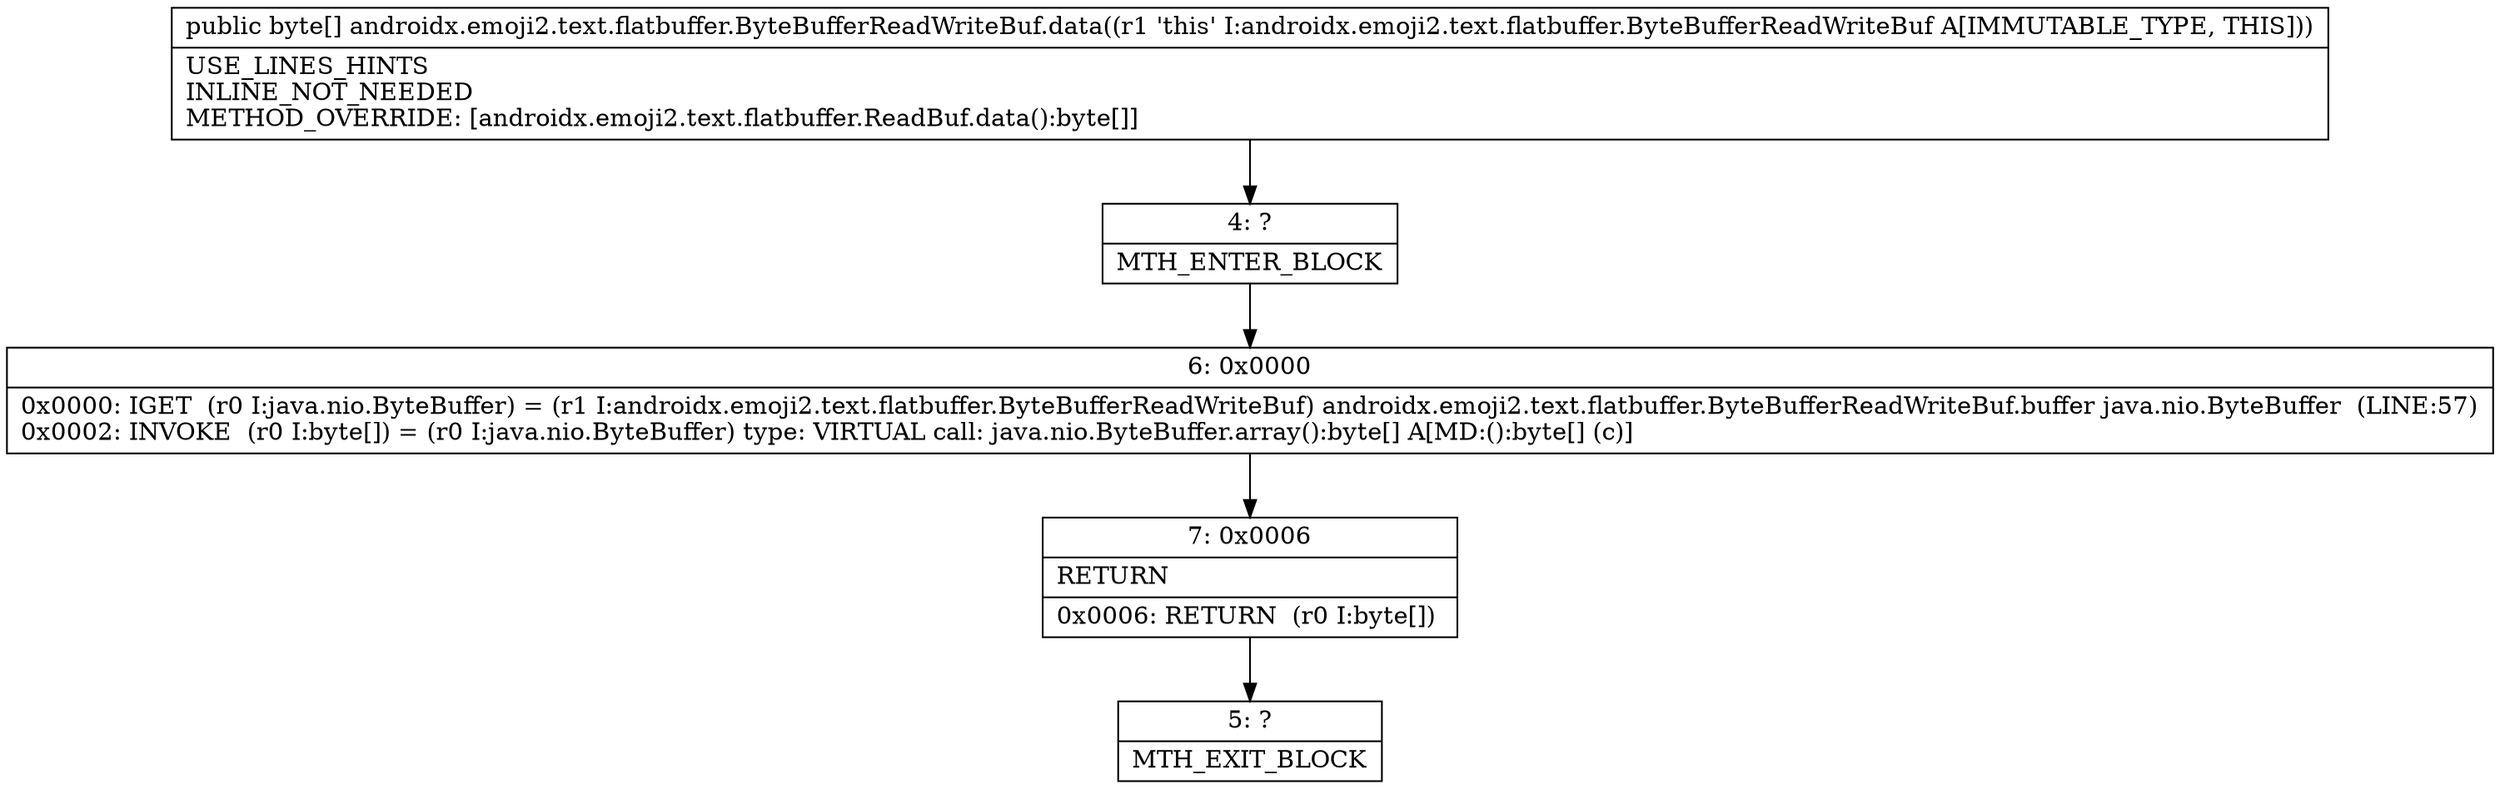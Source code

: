 digraph "CFG forandroidx.emoji2.text.flatbuffer.ByteBufferReadWriteBuf.data()[B" {
Node_4 [shape=record,label="{4\:\ ?|MTH_ENTER_BLOCK\l}"];
Node_6 [shape=record,label="{6\:\ 0x0000|0x0000: IGET  (r0 I:java.nio.ByteBuffer) = (r1 I:androidx.emoji2.text.flatbuffer.ByteBufferReadWriteBuf) androidx.emoji2.text.flatbuffer.ByteBufferReadWriteBuf.buffer java.nio.ByteBuffer  (LINE:57)\l0x0002: INVOKE  (r0 I:byte[]) = (r0 I:java.nio.ByteBuffer) type: VIRTUAL call: java.nio.ByteBuffer.array():byte[] A[MD:():byte[] (c)]\l}"];
Node_7 [shape=record,label="{7\:\ 0x0006|RETURN\l|0x0006: RETURN  (r0 I:byte[]) \l}"];
Node_5 [shape=record,label="{5\:\ ?|MTH_EXIT_BLOCK\l}"];
MethodNode[shape=record,label="{public byte[] androidx.emoji2.text.flatbuffer.ByteBufferReadWriteBuf.data((r1 'this' I:androidx.emoji2.text.flatbuffer.ByteBufferReadWriteBuf A[IMMUTABLE_TYPE, THIS]))  | USE_LINES_HINTS\lINLINE_NOT_NEEDED\lMETHOD_OVERRIDE: [androidx.emoji2.text.flatbuffer.ReadBuf.data():byte[]]\l}"];
MethodNode -> Node_4;Node_4 -> Node_6;
Node_6 -> Node_7;
Node_7 -> Node_5;
}

